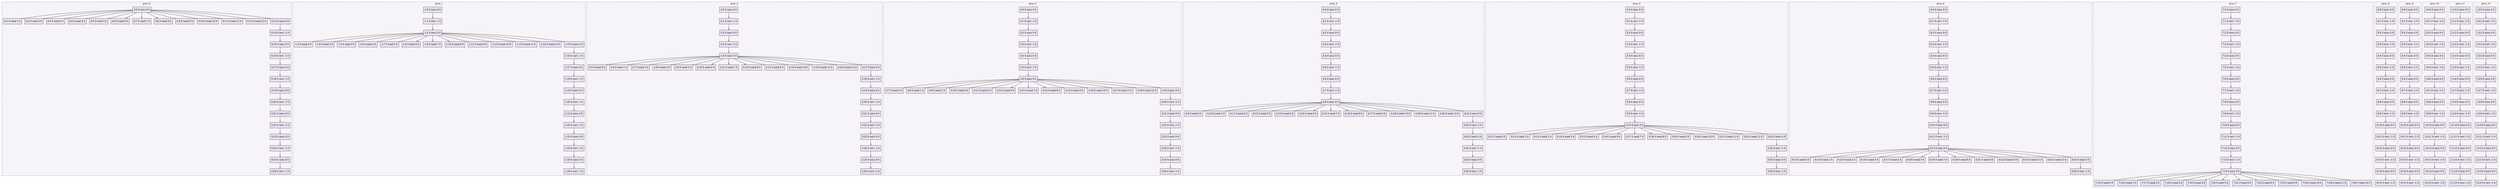 digraph{node[shape=record style=filled colorscheme=purd9 fillcolor=2];subgraph cluster0{style=dashed;colorscheme=purd9;bgcolor=1;edge[arrowhead=empty];label=proc_0;0[label="0:0 0 misc 0 0"];1[label="0:1 0 send 1 0"];2[label="0:2 0 send 2 0"];3[label="0:3 0 send 3 0"];4[label="0:4 0 send 4 0"];5[label="0:5 0 send 5 0"];6[label="0:6 0 send 6 0"];7[label="0:7 0 send 7 0"];8[label="0:8 0 send 8 0"];9[label="0:9 0 send 9 0"];10[label="0:10 0 send 10 0"];11[label="0:11 0 send 11 0"];12[label="0:12 0 send 12 0"];13[label="0:13 0 misc 0 0"];14[label="0:14 0 recv -1 0"];15[label="0:15 0 misc 0 0"];16[label="0:16 0 recv -1 0"];17[label="0:17 0 misc 0 0"];18[label="0:18 0 recv -1 0"];19[label="0:19 0 misc 0 0"];20[label="0:20 0 recv -1 0"];21[label="0:21 0 misc 0 0"];22[label="0:22 0 recv -1 0"];23[label="0:23 0 misc 0 0"];24[label="0:24 0 recv -1 0"];25[label="0:25 0 misc 0 0"];26[label="0:26 0 recv -1 0"];0->1;0->2;0->3;0->4;0->5;0->6;0->7;0->8;0->9;0->10;0->11;0->12;0->13;13->14;14->15;15->16;16->17;17->18;18->19;19->20;20->21;21->22;22->23;23->24;24->25;25->26;}subgraph cluster1{style=dashed;colorscheme=purd9;bgcolor=1;edge[arrowhead=empty];label=proc_1;27[label="1:0 0 misc 0 0"];28[label="1:1 0 recv -1 0"];29[label="1:2 0 misc 0 0"];30[label="1:3 0 send 0 0"];31[label="1:4 0 send 2 0"];32[label="1:5 0 send 3 0"];33[label="1:6 0 send 4 0"];34[label="1:7 0 send 5 0"];35[label="1:8 0 send 6 0"];36[label="1:9 0 send 7 0"];37[label="1:10 0 send 8 0"];38[label="1:11 0 send 9 0"];39[label="1:12 0 send 10 0"];40[label="1:13 0 send 11 0"];41[label="1:14 0 send 12 0"];42[label="1:15 0 misc 0 0"];43[label="1:16 0 recv -1 0"];44[label="1:17 0 misc 0 0"];45[label="1:18 0 recv -1 0"];46[label="1:19 0 misc 0 0"];47[label="1:20 0 recv -1 0"];48[label="1:21 0 misc 0 0"];49[label="1:22 0 recv -1 0"];50[label="1:23 0 misc 0 0"];51[label="1:24 0 recv -1 0"];52[label="1:25 0 misc 0 0"];53[label="1:26 0 recv -1 0"];27->28;28->29;29->30;29->31;29->32;29->33;29->34;29->35;29->36;29->37;29->38;29->39;29->40;29->41;29->42;42->43;43->44;44->45;45->46;46->47;47->48;48->49;49->50;50->51;51->52;52->53;}subgraph cluster2{style=dashed;colorscheme=purd9;bgcolor=1;edge[arrowhead=empty];label=proc_2;54[label="2:0 0 misc 0 0"];55[label="2:1 0 recv -1 0"];56[label="2:2 0 misc 0 0"];57[label="2:3 0 recv -1 0"];58[label="2:4 0 misc 0 0"];59[label="2:5 0 send 0 0"];60[label="2:6 0 send 1 0"];61[label="2:7 0 send 3 0"];62[label="2:8 0 send 4 0"];63[label="2:9 0 send 5 0"];64[label="2:10 0 send 6 0"];65[label="2:11 0 send 7 0"];66[label="2:12 0 send 8 0"];67[label="2:13 0 send 9 0"];68[label="2:14 0 send 10 0"];69[label="2:15 0 send 11 0"];70[label="2:16 0 send 12 0"];71[label="2:17 0 misc 0 0"];72[label="2:18 0 recv -1 0"];73[label="2:19 0 misc 0 0"];74[label="2:20 0 recv -1 0"];75[label="2:21 0 misc 0 0"];76[label="2:22 0 recv -1 0"];77[label="2:23 0 misc 0 0"];78[label="2:24 0 recv -1 0"];79[label="2:25 0 misc 0 0"];80[label="2:26 0 recv -1 0"];54->55;55->56;56->57;57->58;58->59;58->60;58->61;58->62;58->63;58->64;58->65;58->66;58->67;58->68;58->69;58->70;58->71;71->72;72->73;73->74;74->75;75->76;76->77;77->78;78->79;79->80;}subgraph cluster3{style=dashed;colorscheme=purd9;bgcolor=1;edge[arrowhead=empty];label=proc_3;81[label="3:0 0 misc 0 0"];82[label="3:1 0 recv -1 0"];83[label="3:2 0 misc 0 0"];84[label="3:3 0 recv -1 0"];85[label="3:4 0 misc 0 0"];86[label="3:5 0 recv -1 0"];87[label="3:6 0 misc 0 0"];88[label="3:7 0 send 0 0"];89[label="3:8 0 send 1 0"];90[label="3:9 0 send 2 0"];91[label="3:10 0 send 4 0"];92[label="3:11 0 send 5 0"];93[label="3:12 0 send 6 0"];94[label="3:13 0 send 7 0"];95[label="3:14 0 send 8 0"];96[label="3:15 0 send 9 0"];97[label="3:16 0 send 10 0"];98[label="3:17 0 send 11 0"];99[label="3:18 0 send 12 0"];100[label="3:19 0 misc 0 0"];101[label="3:20 0 recv -1 0"];102[label="3:21 0 misc 0 0"];103[label="3:22 0 recv -1 0"];104[label="3:23 0 misc 0 0"];105[label="3:24 0 recv -1 0"];106[label="3:25 0 misc 0 0"];107[label="3:26 0 recv -1 0"];81->82;82->83;83->84;84->85;85->86;86->87;87->88;87->89;87->90;87->91;87->92;87->93;87->94;87->95;87->96;87->97;87->98;87->99;87->100;100->101;101->102;102->103;103->104;104->105;105->106;106->107;}subgraph cluster4{style=dashed;colorscheme=purd9;bgcolor=1;edge[arrowhead=empty];label=proc_4;108[label="4:0 0 misc 0 0"];109[label="4:1 0 recv -1 0"];110[label="4:2 0 misc 0 0"];111[label="4:3 0 recv -1 0"];112[label="4:4 0 misc 0 0"];113[label="4:5 0 recv -1 0"];114[label="4:6 0 misc 0 0"];115[label="4:7 0 recv -1 0"];116[label="4:8 0 misc 0 0"];117[label="4:9 0 send 0 0"];118[label="4:10 0 send 1 0"];119[label="4:11 0 send 2 0"];120[label="4:12 0 send 3 0"];121[label="4:13 0 send 5 0"];122[label="4:14 0 send 6 0"];123[label="4:15 0 send 7 0"];124[label="4:16 0 send 8 0"];125[label="4:17 0 send 9 0"];126[label="4:18 0 send 10 0"];127[label="4:19 0 send 11 0"];128[label="4:20 0 send 12 0"];129[label="4:21 0 misc 0 0"];130[label="4:22 0 recv -1 0"];131[label="4:23 0 misc 0 0"];132[label="4:24 0 recv -1 0"];133[label="4:25 0 misc 0 0"];134[label="4:26 0 recv -1 0"];108->109;109->110;110->111;111->112;112->113;113->114;114->115;115->116;116->117;116->118;116->119;116->120;116->121;116->122;116->123;116->124;116->125;116->126;116->127;116->128;116->129;129->130;130->131;131->132;132->133;133->134;}subgraph cluster5{style=dashed;colorscheme=purd9;bgcolor=1;edge[arrowhead=empty];label=proc_5;135[label="5:0 0 misc 0 0"];136[label="5:1 0 recv -1 0"];137[label="5:2 0 misc 0 0"];138[label="5:3 0 recv -1 0"];139[label="5:4 0 misc 0 0"];140[label="5:5 0 recv -1 0"];141[label="5:6 0 misc 0 0"];142[label="5:7 0 recv -1 0"];143[label="5:8 0 misc 0 0"];144[label="5:9 0 recv -1 0"];145[label="5:10 0 misc 0 0"];146[label="5:11 0 send 0 0"];147[label="5:12 0 send 1 0"];148[label="5:13 0 send 2 0"];149[label="5:14 0 send 3 0"];150[label="5:15 0 send 4 0"];151[label="5:16 0 send 6 0"];152[label="5:17 0 send 7 0"];153[label="5:18 0 send 8 0"];154[label="5:19 0 send 9 0"];155[label="5:20 0 send 10 0"];156[label="5:21 0 send 11 0"];157[label="5:22 0 send 12 0"];158[label="5:23 0 misc 0 0"];159[label="5:24 0 recv -1 0"];160[label="5:25 0 misc 0 0"];161[label="5:26 0 recv -1 0"];135->136;136->137;137->138;138->139;139->140;140->141;141->142;142->143;143->144;144->145;145->146;145->147;145->148;145->149;145->150;145->151;145->152;145->153;145->154;145->155;145->156;145->157;145->158;158->159;159->160;160->161;}subgraph cluster6{style=dashed;colorscheme=purd9;bgcolor=1;edge[arrowhead=empty];label=proc_6;162[label="6:0 0 misc 0 0"];163[label="6:1 0 recv -1 0"];164[label="6:2 0 misc 0 0"];165[label="6:3 0 recv -1 0"];166[label="6:4 0 misc 0 0"];167[label="6:5 0 recv -1 0"];168[label="6:6 0 misc 0 0"];169[label="6:7 0 recv -1 0"];170[label="6:8 0 misc 0 0"];171[label="6:9 0 recv -1 0"];172[label="6:10 0 misc 0 0"];173[label="6:11 0 recv -1 0"];174[label="6:12 0 misc 0 0"];175[label="6:13 0 send 0 0"];176[label="6:14 0 send 1 0"];177[label="6:15 0 send 2 0"];178[label="6:16 0 send 3 0"];179[label="6:17 0 send 4 0"];180[label="6:18 0 send 5 0"];181[label="6:19 0 send 7 0"];182[label="6:20 0 send 8 0"];183[label="6:21 0 send 9 0"];184[label="6:22 0 send 10 0"];185[label="6:23 0 send 11 0"];186[label="6:24 0 send 12 0"];187[label="6:25 0 misc 0 0"];188[label="6:26 0 recv -1 0"];162->163;163->164;164->165;165->166;166->167;167->168;168->169;169->170;170->171;171->172;172->173;173->174;174->175;174->176;174->177;174->178;174->179;174->180;174->181;174->182;174->183;174->184;174->185;174->186;174->187;187->188;}subgraph cluster7{style=dashed;colorscheme=purd9;bgcolor=1;edge[arrowhead=empty];label=proc_7;189[label="7:0 0 misc 0 0"];190[label="7:1 0 recv -1 0"];191[label="7:2 0 misc 0 0"];192[label="7:3 0 recv -1 0"];193[label="7:4 0 misc 0 0"];194[label="7:5 0 recv -1 0"];195[label="7:6 0 misc 0 0"];196[label="7:7 0 recv -1 0"];197[label="7:8 0 misc 0 0"];198[label="7:9 0 recv -1 0"];199[label="7:10 0 misc 0 0"];200[label="7:11 0 recv -1 0"];201[label="7:12 0 misc 0 0"];202[label="7:13 0 recv -1 0"];203[label="7:14 0 misc 0 0"];204[label="7:15 0 send 0 0"];205[label="7:16 0 send 1 0"];206[label="7:17 0 send 2 0"];207[label="7:18 0 send 3 0"];208[label="7:19 0 send 4 0"];209[label="7:20 0 send 5 0"];210[label="7:21 0 send 6 0"];211[label="7:22 0 send 8 0"];212[label="7:23 0 send 9 0"];213[label="7:24 0 send 10 0"];214[label="7:25 0 send 11 0"];215[label="7:26 0 send 12 0"];189->190;190->191;191->192;192->193;193->194;194->195;195->196;196->197;197->198;198->199;199->200;200->201;201->202;202->203;203->204;203->205;203->206;203->207;203->208;203->209;203->210;203->211;203->212;203->213;203->214;203->215;}subgraph cluster8{style=dashed;colorscheme=purd9;bgcolor=1;edge[arrowhead=empty];label=proc_8;216[label="8:0 0 misc 0 0"];217[label="8:1 0 recv -1 0"];218[label="8:2 0 misc 0 0"];219[label="8:3 0 recv -1 0"];220[label="8:4 0 misc 0 0"];221[label="8:5 0 recv -1 0"];222[label="8:6 0 misc 0 0"];223[label="8:7 0 recv -1 0"];224[label="8:8 0 misc 0 0"];225[label="8:9 0 recv -1 0"];226[label="8:10 0 misc 0 0"];227[label="8:11 0 recv -1 0"];228[label="8:12 0 misc 0 0"];229[label="8:13 0 recv -1 0"];230[label="8:14 0 misc 0 0"];231[label="8:15 0 recv -1 0"];216->217;217->218;218->219;219->220;220->221;221->222;222->223;223->224;224->225;225->226;226->227;227->228;228->229;229->230;230->231;}subgraph cluster9{style=dashed;colorscheme=purd9;bgcolor=1;edge[arrowhead=empty];label=proc_9;232[label="9:0 0 misc 0 0"];233[label="9:1 0 recv -1 0"];234[label="9:2 0 misc 0 0"];235[label="9:3 0 recv -1 0"];236[label="9:4 0 misc 0 0"];237[label="9:5 0 recv -1 0"];238[label="9:6 0 misc 0 0"];239[label="9:7 0 recv -1 0"];240[label="9:8 0 misc 0 0"];241[label="9:9 0 recv -1 0"];242[label="9:10 0 misc 0 0"];243[label="9:11 0 recv -1 0"];244[label="9:12 0 misc 0 0"];245[label="9:13 0 recv -1 0"];246[label="9:14 0 misc 0 0"];247[label="9:15 0 recv -1 0"];232->233;233->234;234->235;235->236;236->237;237->238;238->239;239->240;240->241;241->242;242->243;243->244;244->245;245->246;246->247;}subgraph cluster10{style=dashed;colorscheme=purd9;bgcolor=1;edge[arrowhead=empty];label=proc_10;248[label="10:0 0 misc 0 0"];249[label="10:1 0 recv -1 0"];250[label="10:2 0 misc 0 0"];251[label="10:3 0 recv -1 0"];252[label="10:4 0 misc 0 0"];253[label="10:5 0 recv -1 0"];254[label="10:6 0 misc 0 0"];255[label="10:7 0 recv -1 0"];256[label="10:8 0 misc 0 0"];257[label="10:9 0 recv -1 0"];258[label="10:10 0 misc 0 0"];259[label="10:11 0 recv -1 0"];260[label="10:12 0 misc 0 0"];261[label="10:13 0 recv -1 0"];262[label="10:14 0 misc 0 0"];263[label="10:15 0 recv -1 0"];248->249;249->250;250->251;251->252;252->253;253->254;254->255;255->256;256->257;257->258;258->259;259->260;260->261;261->262;262->263;}subgraph cluster11{style=dashed;colorscheme=purd9;bgcolor=1;edge[arrowhead=empty];label=proc_11;264[label="11:0 0 misc 0 0"];265[label="11:1 0 recv -1 0"];266[label="11:2 0 misc 0 0"];267[label="11:3 0 recv -1 0"];268[label="11:4 0 misc 0 0"];269[label="11:5 0 recv -1 0"];270[label="11:6 0 misc 0 0"];271[label="11:7 0 recv -1 0"];272[label="11:8 0 misc 0 0"];273[label="11:9 0 recv -1 0"];274[label="11:10 0 misc 0 0"];275[label="11:11 0 recv -1 0"];276[label="11:12 0 misc 0 0"];277[label="11:13 0 recv -1 0"];278[label="11:14 0 misc 0 0"];279[label="11:15 0 recv -1 0"];264->265;265->266;266->267;267->268;268->269;269->270;270->271;271->272;272->273;273->274;274->275;275->276;276->277;277->278;278->279;}subgraph cluster12{style=dashed;colorscheme=purd9;bgcolor=1;edge[arrowhead=empty];label=proc_12;280[label="12:0 0 misc 0 0"];281[label="12:1 0 recv -1 0"];282[label="12:2 0 misc 0 0"];283[label="12:3 0 recv -1 0"];284[label="12:4 0 misc 0 0"];285[label="12:5 0 recv -1 0"];286[label="12:6 0 misc 0 0"];287[label="12:7 0 recv -1 0"];288[label="12:8 0 misc 0 0"];289[label="12:9 0 recv -1 0"];290[label="12:10 0 misc 0 0"];291[label="12:11 0 recv -1 0"];292[label="12:12 0 misc 0 0"];293[label="12:13 0 recv -1 0"];294[label="12:14 0 misc 0 0"];295[label="12:15 0 recv -1 0"];280->281;281->282;282->283;283->284;284->285;285->286;286->287;287->288;288->289;289->290;290->291;291->292;292->293;293->294;294->295;}}